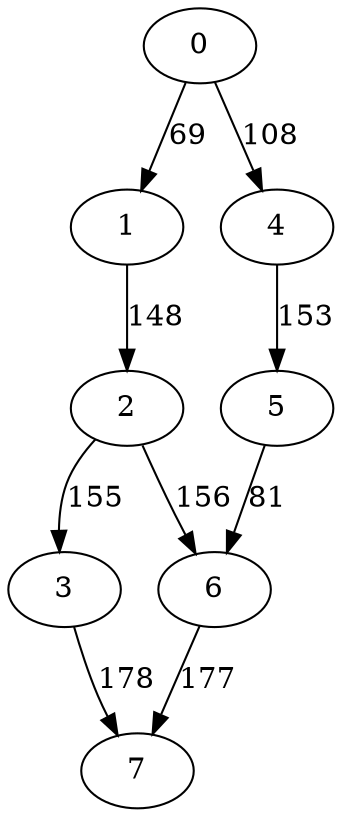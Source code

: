 digraph t10p2r5_15 {
0 -> 1 [ label = 69 ];
0 -> 4 [ label = 108 ];
1 -> 2 [ label = 148 ];
2 -> 3 [ label = 155 ];
2 -> 6 [ label = 156 ];
3 -> 7 [ label = 178 ];
4 -> 5 [ label = 153 ];
5 -> 6 [ label = 81 ];
6 -> 7 [ label = 177 ];
 }

